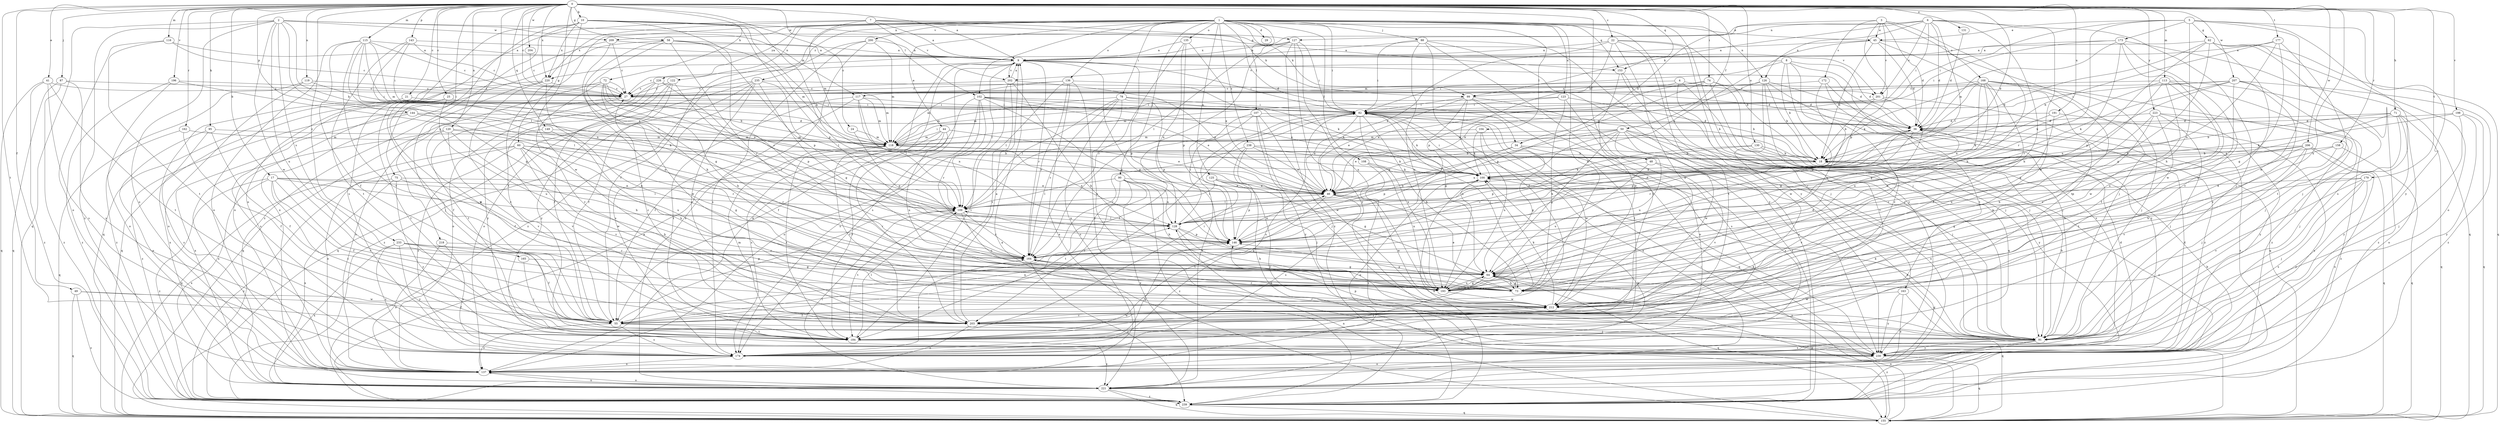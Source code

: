 strict digraph  {
0;
1;
2;
3;
4;
5;
6;
7;
8;
9;
10;
17;
18;
21;
22;
24;
25;
27;
29;
34;
36;
41;
44;
45;
46;
48;
49;
50;
55;
58;
60;
62;
64;
71;
72;
73;
74;
75;
78;
82;
87;
88;
90;
91;
95;
99;
100;
102;
104;
107;
108;
109;
113;
115;
116;
117;
118;
119;
120;
122;
123;
125;
126;
127;
128;
130;
131;
135;
136;
137;
143;
144;
146;
149;
153;
155;
158;
162;
163;
164;
165;
168;
172;
173;
174;
177;
179;
184;
191;
193;
196;
198;
200;
201;
202;
203;
204;
206;
207;
209;
212;
218;
220;
221;
223;
226;
230;
233;
235;
238;
239;
0 -> 9  [label=a];
0 -> 10  [label=b];
0 -> 17  [label=b];
0 -> 18  [label=b];
0 -> 21  [label=c];
0 -> 22  [label=c];
0 -> 24  [label=c];
0 -> 25  [label=c];
0 -> 27  [label=c];
0 -> 41  [label=e];
0 -> 48  [label=f];
0 -> 49  [label=f];
0 -> 50  [label=f];
0 -> 58  [label=g];
0 -> 60  [label=g];
0 -> 71  [label=h];
0 -> 72  [label=h];
0 -> 74  [label=i];
0 -> 75  [label=i];
0 -> 87  [label=j];
0 -> 95  [label=k];
0 -> 102  [label=l];
0 -> 113  [label=m];
0 -> 115  [label=m];
0 -> 116  [label=m];
0 -> 119  [label=n];
0 -> 120  [label=n];
0 -> 130  [label=o];
0 -> 131  [label=o];
0 -> 143  [label=p];
0 -> 144  [label=p];
0 -> 149  [label=q];
0 -> 153  [label=q];
0 -> 158  [label=r];
0 -> 162  [label=r];
0 -> 177  [label=t];
0 -> 179  [label=t];
0 -> 184  [label=t];
0 -> 191  [label=u];
0 -> 193  [label=u];
0 -> 196  [label=v];
0 -> 198  [label=v];
0 -> 204  [label=w];
0 -> 206  [label=w];
0 -> 207  [label=w];
0 -> 218  [label=x];
0 -> 220  [label=x];
0 -> 223  [label=y];
0 -> 233  [label=z];
1 -> 29  [label=d];
1 -> 34  [label=d];
1 -> 44  [label=e];
1 -> 55  [label=f];
1 -> 73  [label=h];
1 -> 78  [label=i];
1 -> 82  [label=i];
1 -> 88  [label=j];
1 -> 90  [label=j];
1 -> 91  [label=j];
1 -> 99  [label=k];
1 -> 102  [label=l];
1 -> 104  [label=l];
1 -> 107  [label=l];
1 -> 108  [label=l];
1 -> 122  [label=n];
1 -> 123  [label=n];
1 -> 125  [label=n];
1 -> 126  [label=n];
1 -> 135  [label=o];
1 -> 136  [label=o];
1 -> 153  [label=q];
1 -> 184  [label=t];
1 -> 200  [label=v];
1 -> 209  [label=w];
1 -> 226  [label=y];
1 -> 230  [label=y];
1 -> 235  [label=z];
1 -> 238  [label=z];
2 -> 18  [label=b];
2 -> 109  [label=l];
2 -> 117  [label=m];
2 -> 137  [label=o];
2 -> 153  [label=q];
2 -> 155  [label=q];
2 -> 165  [label=s];
2 -> 193  [label=u];
2 -> 209  [label=w];
2 -> 212  [label=w];
2 -> 239  [label=z];
3 -> 34  [label=d];
3 -> 36  [label=d];
3 -> 45  [label=e];
3 -> 73  [label=h];
3 -> 146  [label=p];
3 -> 168  [label=s];
3 -> 172  [label=s];
3 -> 201  [label=v];
4 -> 91  [label=j];
4 -> 99  [label=k];
4 -> 117  [label=m];
4 -> 163  [label=r];
4 -> 201  [label=v];
5 -> 45  [label=e];
5 -> 62  [label=g];
5 -> 73  [label=h];
5 -> 82  [label=i];
5 -> 164  [label=r];
5 -> 173  [label=s];
5 -> 174  [label=s];
5 -> 212  [label=w];
5 -> 230  [label=y];
6 -> 36  [label=d];
6 -> 73  [label=h];
6 -> 82  [label=i];
6 -> 91  [label=j];
6 -> 99  [label=k];
6 -> 109  [label=l];
6 -> 126  [label=n];
6 -> 127  [label=n];
6 -> 201  [label=v];
6 -> 212  [label=w];
6 -> 220  [label=x];
7 -> 9  [label=a];
7 -> 45  [label=e];
7 -> 99  [label=k];
7 -> 118  [label=m];
7 -> 174  [label=s];
7 -> 201  [label=v];
7 -> 202  [label=v];
7 -> 220  [label=x];
8 -> 18  [label=b];
8 -> 36  [label=d];
8 -> 64  [label=g];
8 -> 82  [label=i];
8 -> 184  [label=t];
8 -> 193  [label=u];
8 -> 202  [label=v];
9 -> 27  [label=c];
9 -> 36  [label=d];
9 -> 64  [label=g];
9 -> 82  [label=i];
9 -> 109  [label=l];
9 -> 146  [label=p];
9 -> 164  [label=r];
9 -> 174  [label=s];
9 -> 202  [label=v];
10 -> 100  [label=k];
10 -> 109  [label=l];
10 -> 127  [label=n];
10 -> 137  [label=o];
10 -> 146  [label=p];
10 -> 164  [label=r];
10 -> 212  [label=w];
10 -> 220  [label=x];
10 -> 221  [label=x];
10 -> 239  [label=z];
17 -> 46  [label=e];
17 -> 55  [label=f];
17 -> 109  [label=l];
17 -> 128  [label=n];
17 -> 184  [label=t];
17 -> 203  [label=v];
17 -> 221  [label=x];
17 -> 239  [label=z];
18 -> 100  [label=k];
18 -> 203  [label=v];
21 -> 82  [label=i];
21 -> 221  [label=x];
22 -> 9  [label=a];
22 -> 18  [label=b];
22 -> 46  [label=e];
22 -> 146  [label=p];
22 -> 184  [label=t];
22 -> 212  [label=w];
22 -> 230  [label=y];
24 -> 118  [label=m];
24 -> 146  [label=p];
25 -> 55  [label=f];
25 -> 82  [label=i];
25 -> 174  [label=s];
25 -> 184  [label=t];
25 -> 193  [label=u];
25 -> 212  [label=w];
27 -> 82  [label=i];
27 -> 137  [label=o];
27 -> 184  [label=t];
34 -> 18  [label=b];
34 -> 46  [label=e];
34 -> 64  [label=g];
34 -> 146  [label=p];
34 -> 174  [label=s];
36 -> 118  [label=m];
36 -> 146  [label=p];
36 -> 164  [label=r];
36 -> 230  [label=y];
41 -> 27  [label=c];
41 -> 155  [label=q];
41 -> 174  [label=s];
41 -> 184  [label=t];
41 -> 239  [label=z];
44 -> 46  [label=e];
44 -> 118  [label=m];
44 -> 174  [label=s];
44 -> 184  [label=t];
44 -> 193  [label=u];
44 -> 203  [label=v];
45 -> 9  [label=a];
45 -> 18  [label=b];
45 -> 36  [label=d];
45 -> 46  [label=e];
45 -> 91  [label=j];
45 -> 184  [label=t];
46 -> 109  [label=l];
46 -> 174  [label=s];
46 -> 184  [label=t];
46 -> 212  [label=w];
48 -> 100  [label=k];
48 -> 193  [label=u];
48 -> 203  [label=v];
48 -> 221  [label=x];
49 -> 55  [label=f];
49 -> 155  [label=q];
49 -> 212  [label=w];
49 -> 239  [label=z];
50 -> 46  [label=e];
50 -> 64  [label=g];
50 -> 91  [label=j];
50 -> 109  [label=l];
50 -> 118  [label=m];
50 -> 128  [label=n];
50 -> 193  [label=u];
50 -> 212  [label=w];
50 -> 221  [label=x];
50 -> 230  [label=y];
55 -> 82  [label=i];
55 -> 91  [label=j];
55 -> 109  [label=l];
55 -> 128  [label=n];
55 -> 137  [label=o];
55 -> 174  [label=s];
55 -> 184  [label=t];
58 -> 9  [label=a];
58 -> 64  [label=g];
58 -> 118  [label=m];
58 -> 137  [label=o];
58 -> 146  [label=p];
58 -> 164  [label=r];
58 -> 193  [label=u];
60 -> 18  [label=b];
60 -> 64  [label=g];
60 -> 73  [label=h];
60 -> 137  [label=o];
60 -> 155  [label=q];
60 -> 164  [label=r];
60 -> 174  [label=s];
60 -> 203  [label=v];
60 -> 212  [label=w];
62 -> 9  [label=a];
62 -> 18  [label=b];
62 -> 64  [label=g];
62 -> 91  [label=j];
62 -> 137  [label=o];
62 -> 146  [label=p];
62 -> 155  [label=q];
62 -> 212  [label=w];
64 -> 73  [label=h];
64 -> 155  [label=q];
64 -> 174  [label=s];
64 -> 193  [label=u];
64 -> 230  [label=y];
71 -> 18  [label=b];
71 -> 36  [label=d];
71 -> 46  [label=e];
71 -> 91  [label=j];
71 -> 137  [label=o];
71 -> 155  [label=q];
71 -> 230  [label=y];
72 -> 18  [label=b];
72 -> 27  [label=c];
72 -> 46  [label=e];
72 -> 73  [label=h];
72 -> 155  [label=q];
72 -> 203  [label=v];
72 -> 212  [label=w];
73 -> 36  [label=d];
73 -> 46  [label=e];
73 -> 64  [label=g];
73 -> 82  [label=i];
73 -> 146  [label=p];
74 -> 27  [label=c];
74 -> 36  [label=d];
74 -> 46  [label=e];
74 -> 91  [label=j];
74 -> 146  [label=p];
74 -> 155  [label=q];
75 -> 46  [label=e];
75 -> 73  [label=h];
75 -> 221  [label=x];
75 -> 230  [label=y];
75 -> 239  [label=z];
78 -> 82  [label=i];
78 -> 100  [label=k];
78 -> 109  [label=l];
78 -> 118  [label=m];
78 -> 137  [label=o];
78 -> 146  [label=p];
78 -> 164  [label=r];
78 -> 193  [label=u];
82 -> 36  [label=d];
82 -> 46  [label=e];
82 -> 73  [label=h];
82 -> 100  [label=k];
82 -> 155  [label=q];
82 -> 174  [label=s];
82 -> 193  [label=u];
82 -> 221  [label=x];
87 -> 27  [label=c];
87 -> 155  [label=q];
87 -> 174  [label=s];
87 -> 239  [label=z];
88 -> 9  [label=a];
88 -> 55  [label=f];
88 -> 82  [label=i];
88 -> 91  [label=j];
88 -> 184  [label=t];
88 -> 193  [label=u];
88 -> 230  [label=y];
90 -> 46  [label=e];
90 -> 73  [label=h];
90 -> 109  [label=l];
90 -> 128  [label=n];
90 -> 184  [label=t];
90 -> 203  [label=v];
90 -> 221  [label=x];
90 -> 239  [label=z];
91 -> 18  [label=b];
91 -> 64  [label=g];
91 -> 100  [label=k];
91 -> 146  [label=p];
91 -> 164  [label=r];
91 -> 174  [label=s];
91 -> 221  [label=x];
91 -> 230  [label=y];
91 -> 239  [label=z];
95 -> 55  [label=f];
95 -> 118  [label=m];
95 -> 137  [label=o];
95 -> 174  [label=s];
99 -> 46  [label=e];
99 -> 64  [label=g];
99 -> 82  [label=i];
99 -> 137  [label=o];
99 -> 184  [label=t];
99 -> 193  [label=u];
99 -> 239  [label=z];
100 -> 46  [label=e];
100 -> 82  [label=i];
100 -> 137  [label=o];
102 -> 18  [label=b];
102 -> 46  [label=e];
102 -> 55  [label=f];
102 -> 82  [label=i];
102 -> 100  [label=k];
102 -> 137  [label=o];
102 -> 146  [label=p];
102 -> 164  [label=r];
102 -> 174  [label=s];
104 -> 100  [label=k];
104 -> 118  [label=m];
104 -> 193  [label=u];
104 -> 212  [label=w];
107 -> 36  [label=d];
107 -> 55  [label=f];
107 -> 91  [label=j];
107 -> 212  [label=w];
107 -> 221  [label=x];
107 -> 230  [label=y];
108 -> 100  [label=k];
108 -> 193  [label=u];
108 -> 239  [label=z];
109 -> 128  [label=n];
109 -> 164  [label=r];
109 -> 184  [label=t];
109 -> 193  [label=u];
113 -> 27  [label=c];
113 -> 55  [label=f];
113 -> 64  [label=g];
113 -> 91  [label=j];
113 -> 100  [label=k];
113 -> 212  [label=w];
113 -> 239  [label=z];
115 -> 9  [label=a];
115 -> 27  [label=c];
115 -> 46  [label=e];
115 -> 55  [label=f];
115 -> 64  [label=g];
115 -> 109  [label=l];
115 -> 118  [label=m];
115 -> 137  [label=o];
115 -> 203  [label=v];
116 -> 9  [label=a];
116 -> 27  [label=c];
116 -> 137  [label=o];
116 -> 184  [label=t];
117 -> 55  [label=f];
117 -> 82  [label=i];
117 -> 109  [label=l];
117 -> 118  [label=m];
117 -> 128  [label=n];
117 -> 184  [label=t];
118 -> 18  [label=b];
118 -> 82  [label=i];
118 -> 128  [label=n];
118 -> 184  [label=t];
118 -> 203  [label=v];
119 -> 27  [label=c];
119 -> 82  [label=i];
119 -> 137  [label=o];
119 -> 239  [label=z];
120 -> 55  [label=f];
120 -> 73  [label=h];
120 -> 118  [label=m];
120 -> 164  [label=r];
120 -> 203  [label=v];
120 -> 221  [label=x];
122 -> 27  [label=c];
122 -> 55  [label=f];
122 -> 137  [label=o];
122 -> 164  [label=r];
122 -> 230  [label=y];
123 -> 18  [label=b];
123 -> 73  [label=h];
123 -> 82  [label=i];
123 -> 118  [label=m];
123 -> 174  [label=s];
125 -> 46  [label=e];
125 -> 64  [label=g];
125 -> 109  [label=l];
125 -> 146  [label=p];
125 -> 230  [label=y];
126 -> 18  [label=b];
126 -> 27  [label=c];
126 -> 46  [label=e];
126 -> 91  [label=j];
126 -> 155  [label=q];
126 -> 184  [label=t];
126 -> 212  [label=w];
127 -> 9  [label=a];
127 -> 82  [label=i];
127 -> 109  [label=l];
127 -> 164  [label=r];
127 -> 193  [label=u];
127 -> 230  [label=y];
127 -> 239  [label=z];
128 -> 36  [label=d];
128 -> 64  [label=g];
128 -> 73  [label=h];
128 -> 82  [label=i];
128 -> 109  [label=l];
128 -> 146  [label=p];
130 -> 18  [label=b];
130 -> 146  [label=p];
130 -> 164  [label=r];
130 -> 239  [label=z];
131 -> 36  [label=d];
135 -> 9  [label=a];
135 -> 46  [label=e];
135 -> 128  [label=n];
135 -> 146  [label=p];
135 -> 164  [label=r];
136 -> 27  [label=c];
136 -> 36  [label=d];
136 -> 109  [label=l];
136 -> 118  [label=m];
136 -> 164  [label=r];
136 -> 221  [label=x];
136 -> 230  [label=y];
137 -> 9  [label=a];
137 -> 18  [label=b];
137 -> 221  [label=x];
143 -> 9  [label=a];
143 -> 27  [label=c];
143 -> 82  [label=i];
143 -> 128  [label=n];
143 -> 184  [label=t];
144 -> 36  [label=d];
144 -> 100  [label=k];
144 -> 109  [label=l];
144 -> 221  [label=x];
144 -> 239  [label=z];
146 -> 46  [label=e];
146 -> 164  [label=r];
149 -> 118  [label=m];
149 -> 193  [label=u];
149 -> 203  [label=v];
153 -> 91  [label=j];
153 -> 212  [label=w];
153 -> 239  [label=z];
155 -> 9  [label=a];
155 -> 64  [label=g];
155 -> 82  [label=i];
155 -> 128  [label=n];
158 -> 18  [label=b];
158 -> 73  [label=h];
158 -> 146  [label=p];
158 -> 155  [label=q];
162 -> 55  [label=f];
162 -> 118  [label=m];
162 -> 155  [label=q];
163 -> 137  [label=o];
163 -> 155  [label=q];
163 -> 212  [label=w];
163 -> 230  [label=y];
164 -> 64  [label=g];
164 -> 239  [label=z];
165 -> 64  [label=g];
165 -> 91  [label=j];
168 -> 27  [label=c];
168 -> 46  [label=e];
168 -> 55  [label=f];
168 -> 64  [label=g];
168 -> 91  [label=j];
168 -> 100  [label=k];
168 -> 128  [label=n];
168 -> 193  [label=u];
168 -> 203  [label=v];
168 -> 239  [label=z];
172 -> 27  [label=c];
172 -> 174  [label=s];
172 -> 203  [label=v];
172 -> 230  [label=y];
173 -> 9  [label=a];
173 -> 82  [label=i];
173 -> 118  [label=m];
173 -> 155  [label=q];
173 -> 164  [label=r];
173 -> 203  [label=v];
173 -> 212  [label=w];
174 -> 36  [label=d];
174 -> 137  [label=o];
174 -> 146  [label=p];
174 -> 164  [label=r];
177 -> 9  [label=a];
177 -> 18  [label=b];
177 -> 64  [label=g];
177 -> 128  [label=n];
177 -> 184  [label=t];
179 -> 46  [label=e];
179 -> 64  [label=g];
179 -> 91  [label=j];
179 -> 174  [label=s];
179 -> 203  [label=v];
179 -> 230  [label=y];
184 -> 82  [label=i];
184 -> 109  [label=l];
184 -> 118  [label=m];
184 -> 221  [label=x];
191 -> 36  [label=d];
191 -> 100  [label=k];
191 -> 193  [label=u];
191 -> 221  [label=x];
193 -> 64  [label=g];
193 -> 212  [label=w];
196 -> 27  [label=c];
196 -> 109  [label=l];
196 -> 137  [label=o];
196 -> 239  [label=z];
198 -> 36  [label=d];
198 -> 91  [label=j];
198 -> 100  [label=k];
198 -> 155  [label=q];
198 -> 230  [label=y];
200 -> 9  [label=a];
200 -> 118  [label=m];
200 -> 174  [label=s];
200 -> 221  [label=x];
200 -> 239  [label=z];
201 -> 18  [label=b];
201 -> 64  [label=g];
201 -> 82  [label=i];
201 -> 118  [label=m];
201 -> 239  [label=z];
202 -> 9  [label=a];
202 -> 27  [label=c];
202 -> 46  [label=e];
202 -> 73  [label=h];
202 -> 184  [label=t];
202 -> 203  [label=v];
203 -> 9  [label=a];
203 -> 27  [label=c];
203 -> 137  [label=o];
203 -> 212  [label=w];
203 -> 230  [label=y];
204 -> 27  [label=c];
206 -> 18  [label=b];
206 -> 73  [label=h];
206 -> 91  [label=j];
206 -> 128  [label=n];
206 -> 155  [label=q];
206 -> 164  [label=r];
206 -> 203  [label=v];
206 -> 221  [label=x];
207 -> 27  [label=c];
207 -> 82  [label=i];
207 -> 91  [label=j];
207 -> 100  [label=k];
207 -> 128  [label=n];
207 -> 193  [label=u];
207 -> 203  [label=v];
207 -> 239  [label=z];
209 -> 9  [label=a];
209 -> 27  [label=c];
209 -> 73  [label=h];
209 -> 155  [label=q];
212 -> 55  [label=f];
212 -> 100  [label=k];
212 -> 164  [label=r];
212 -> 203  [label=v];
218 -> 137  [label=o];
218 -> 164  [label=r];
218 -> 174  [label=s];
220 -> 27  [label=c];
220 -> 91  [label=j];
220 -> 155  [label=q];
220 -> 193  [label=u];
220 -> 203  [label=v];
221 -> 100  [label=k];
221 -> 109  [label=l];
221 -> 137  [label=o];
221 -> 155  [label=q];
221 -> 239  [label=z];
223 -> 36  [label=d];
223 -> 73  [label=h];
223 -> 91  [label=j];
223 -> 184  [label=t];
223 -> 212  [label=w];
223 -> 230  [label=y];
223 -> 239  [label=z];
226 -> 27  [label=c];
226 -> 55  [label=f];
226 -> 118  [label=m];
226 -> 137  [label=o];
226 -> 146  [label=p];
226 -> 230  [label=y];
230 -> 36  [label=d];
230 -> 100  [label=k];
230 -> 137  [label=o];
230 -> 155  [label=q];
233 -> 55  [label=f];
233 -> 64  [label=g];
233 -> 164  [label=r];
233 -> 174  [label=s];
233 -> 221  [label=x];
233 -> 230  [label=y];
235 -> 27  [label=c];
235 -> 64  [label=g];
235 -> 100  [label=k];
235 -> 109  [label=l];
235 -> 155  [label=q];
235 -> 174  [label=s];
235 -> 203  [label=v];
235 -> 239  [label=z];
238 -> 18  [label=b];
238 -> 46  [label=e];
238 -> 91  [label=j];
238 -> 100  [label=k];
238 -> 155  [label=q];
238 -> 164  [label=r];
239 -> 9  [label=a];
239 -> 100  [label=k];
239 -> 155  [label=q];
}
